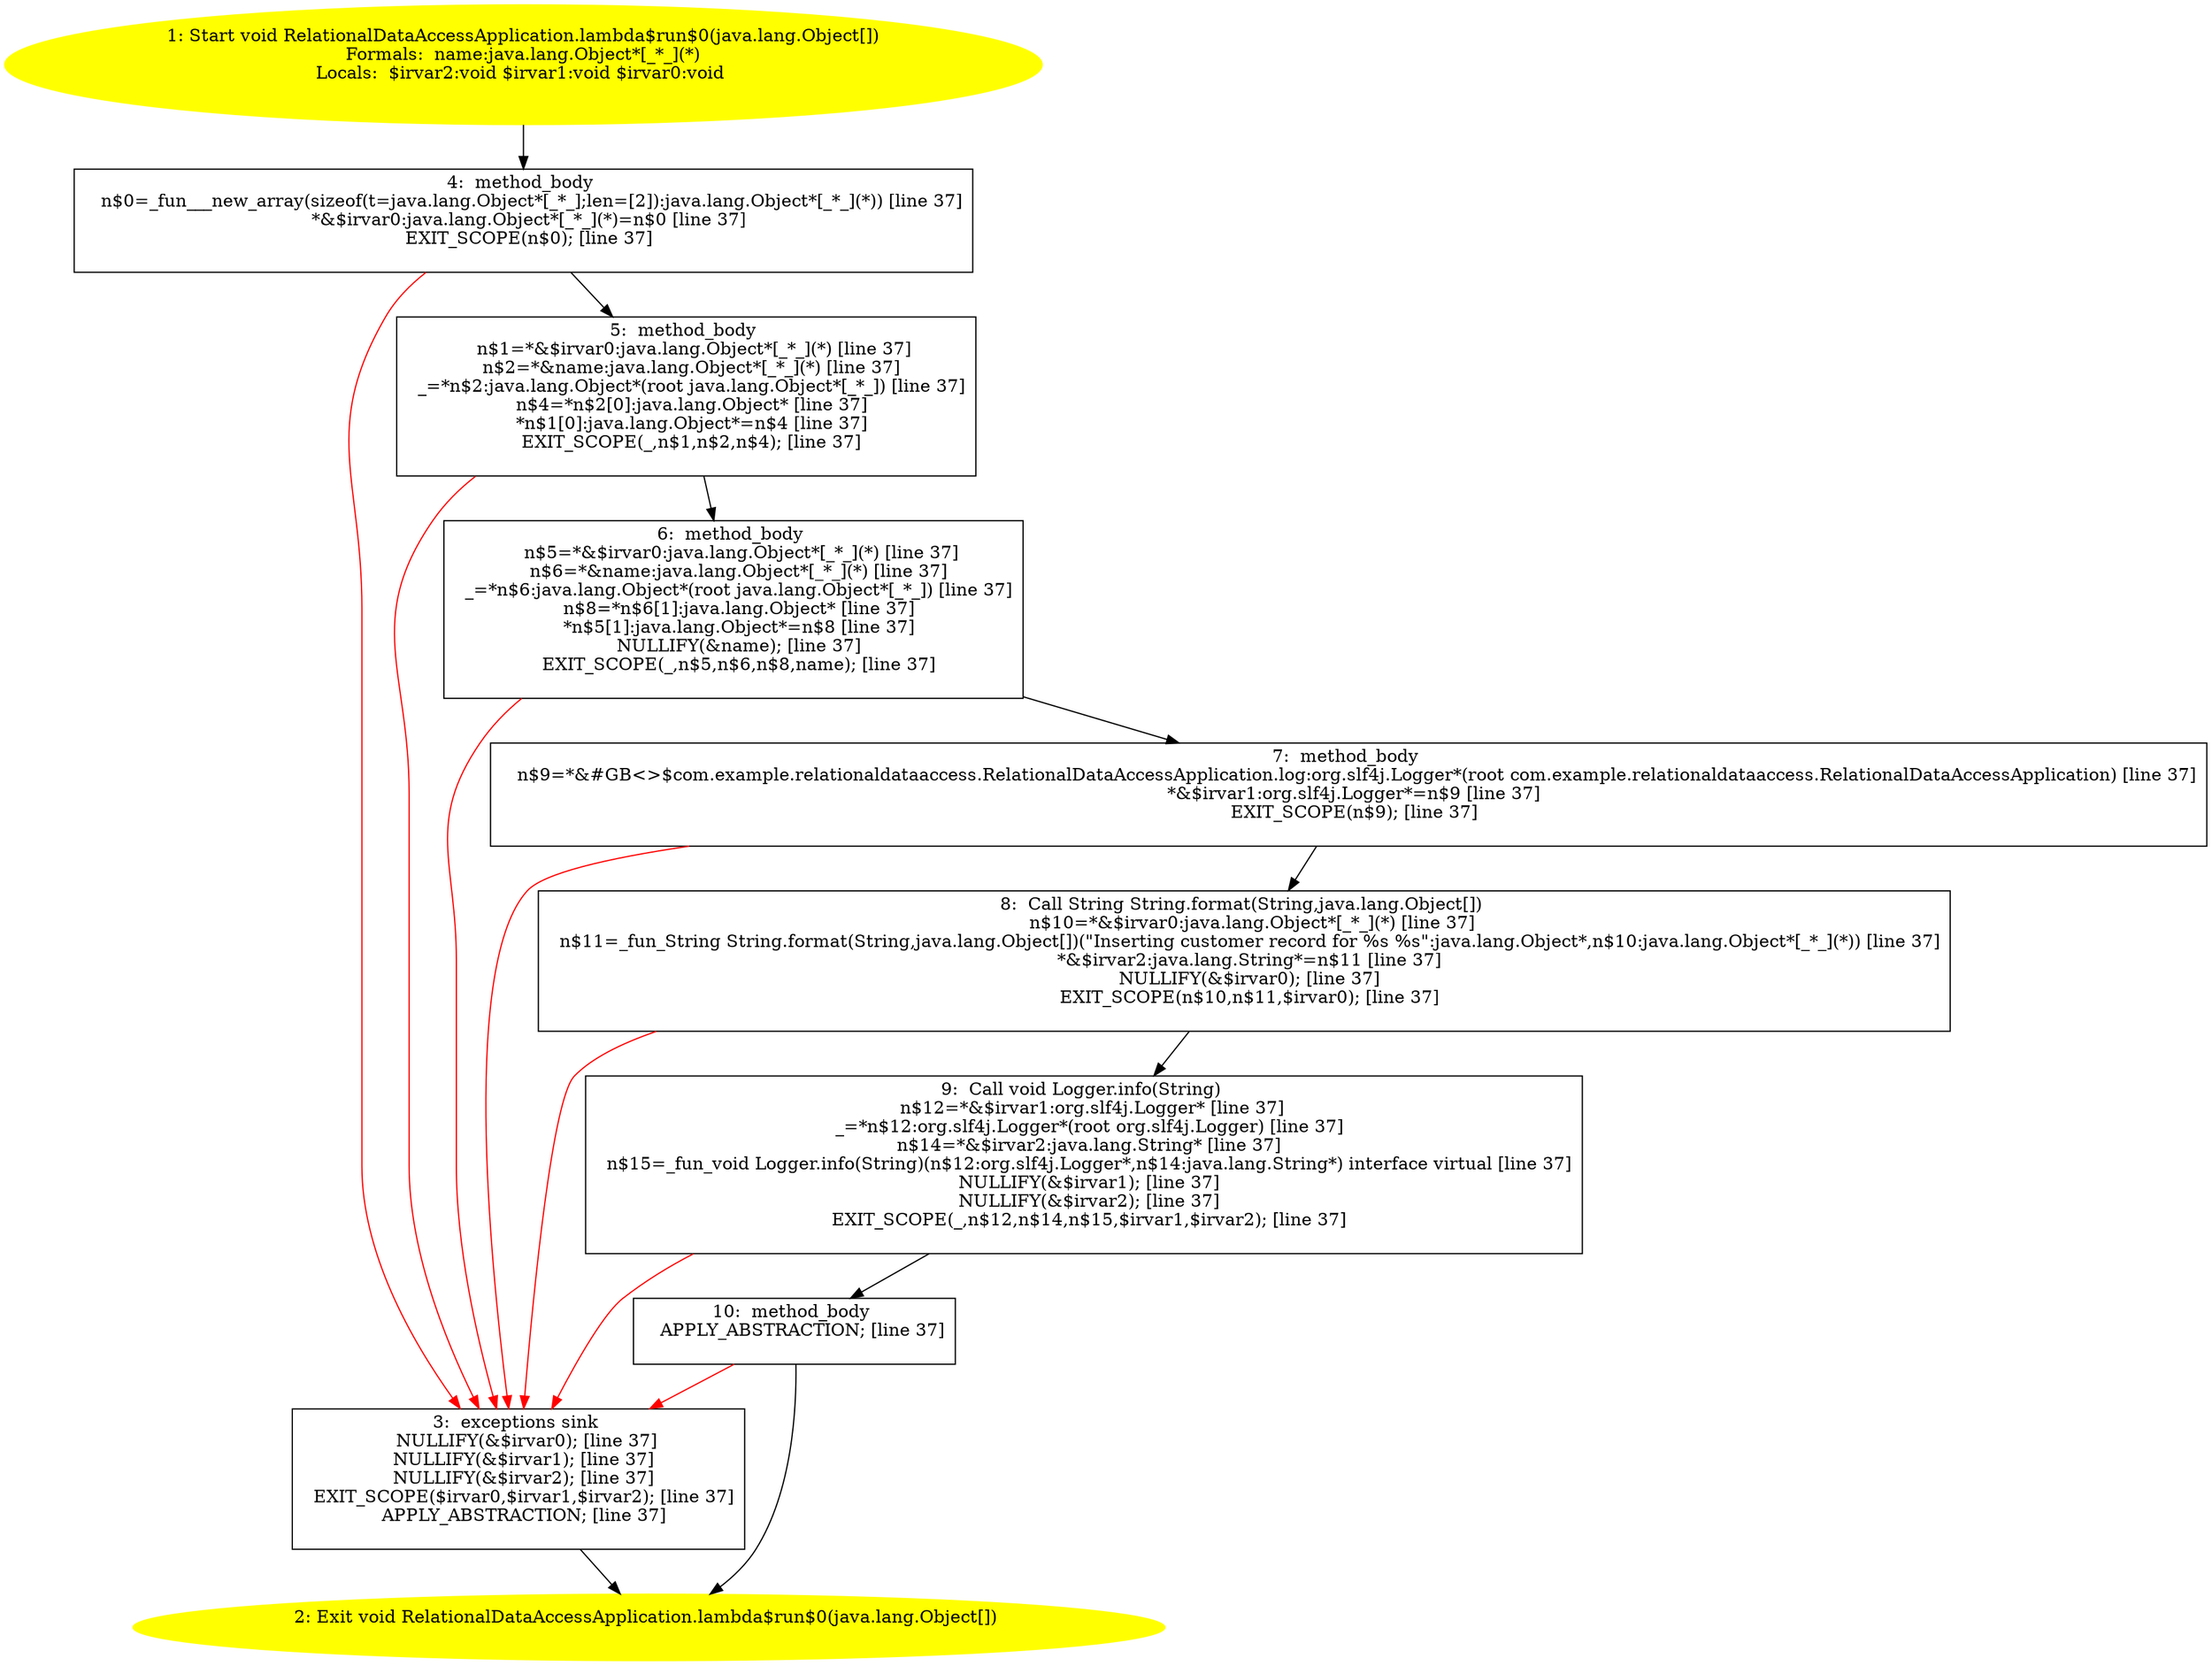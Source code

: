 /* @generated */
digraph cfg {
"com.example.relationaldataaccess.RelationalDataAccessApplication.lambda$run$0(java.lang.Object[]):vo.a43f044ef3504eb41e53c8669e8f4ff6_1" [label="1: Start void RelationalDataAccessApplication.lambda$run$0(java.lang.Object[])\nFormals:  name:java.lang.Object*[_*_](*)\nLocals:  $irvar2:void $irvar1:void $irvar0:void \n  " color=yellow style=filled]
	

	 "com.example.relationaldataaccess.RelationalDataAccessApplication.lambda$run$0(java.lang.Object[]):vo.a43f044ef3504eb41e53c8669e8f4ff6_1" -> "com.example.relationaldataaccess.RelationalDataAccessApplication.lambda$run$0(java.lang.Object[]):vo.a43f044ef3504eb41e53c8669e8f4ff6_4" ;
"com.example.relationaldataaccess.RelationalDataAccessApplication.lambda$run$0(java.lang.Object[]):vo.a43f044ef3504eb41e53c8669e8f4ff6_2" [label="2: Exit void RelationalDataAccessApplication.lambda$run$0(java.lang.Object[]) \n  " color=yellow style=filled]
	

"com.example.relationaldataaccess.RelationalDataAccessApplication.lambda$run$0(java.lang.Object[]):vo.a43f044ef3504eb41e53c8669e8f4ff6_3" [label="3:  exceptions sink \n   NULLIFY(&$irvar0); [line 37]\n  NULLIFY(&$irvar1); [line 37]\n  NULLIFY(&$irvar2); [line 37]\n  EXIT_SCOPE($irvar0,$irvar1,$irvar2); [line 37]\n  APPLY_ABSTRACTION; [line 37]\n " shape="box"]
	

	 "com.example.relationaldataaccess.RelationalDataAccessApplication.lambda$run$0(java.lang.Object[]):vo.a43f044ef3504eb41e53c8669e8f4ff6_3" -> "com.example.relationaldataaccess.RelationalDataAccessApplication.lambda$run$0(java.lang.Object[]):vo.a43f044ef3504eb41e53c8669e8f4ff6_2" ;
"com.example.relationaldataaccess.RelationalDataAccessApplication.lambda$run$0(java.lang.Object[]):vo.a43f044ef3504eb41e53c8669e8f4ff6_4" [label="4:  method_body \n   n$0=_fun___new_array(sizeof(t=java.lang.Object*[_*_];len=[2]):java.lang.Object*[_*_](*)) [line 37]\n  *&$irvar0:java.lang.Object*[_*_](*)=n$0 [line 37]\n  EXIT_SCOPE(n$0); [line 37]\n " shape="box"]
	

	 "com.example.relationaldataaccess.RelationalDataAccessApplication.lambda$run$0(java.lang.Object[]):vo.a43f044ef3504eb41e53c8669e8f4ff6_4" -> "com.example.relationaldataaccess.RelationalDataAccessApplication.lambda$run$0(java.lang.Object[]):vo.a43f044ef3504eb41e53c8669e8f4ff6_5" ;
	 "com.example.relationaldataaccess.RelationalDataAccessApplication.lambda$run$0(java.lang.Object[]):vo.a43f044ef3504eb41e53c8669e8f4ff6_4" -> "com.example.relationaldataaccess.RelationalDataAccessApplication.lambda$run$0(java.lang.Object[]):vo.a43f044ef3504eb41e53c8669e8f4ff6_3" [color="red" ];
"com.example.relationaldataaccess.RelationalDataAccessApplication.lambda$run$0(java.lang.Object[]):vo.a43f044ef3504eb41e53c8669e8f4ff6_5" [label="5:  method_body \n   n$1=*&$irvar0:java.lang.Object*[_*_](*) [line 37]\n  n$2=*&name:java.lang.Object*[_*_](*) [line 37]\n  _=*n$2:java.lang.Object*(root java.lang.Object*[_*_]) [line 37]\n  n$4=*n$2[0]:java.lang.Object* [line 37]\n  *n$1[0]:java.lang.Object*=n$4 [line 37]\n  EXIT_SCOPE(_,n$1,n$2,n$4); [line 37]\n " shape="box"]
	

	 "com.example.relationaldataaccess.RelationalDataAccessApplication.lambda$run$0(java.lang.Object[]):vo.a43f044ef3504eb41e53c8669e8f4ff6_5" -> "com.example.relationaldataaccess.RelationalDataAccessApplication.lambda$run$0(java.lang.Object[]):vo.a43f044ef3504eb41e53c8669e8f4ff6_6" ;
	 "com.example.relationaldataaccess.RelationalDataAccessApplication.lambda$run$0(java.lang.Object[]):vo.a43f044ef3504eb41e53c8669e8f4ff6_5" -> "com.example.relationaldataaccess.RelationalDataAccessApplication.lambda$run$0(java.lang.Object[]):vo.a43f044ef3504eb41e53c8669e8f4ff6_3" [color="red" ];
"com.example.relationaldataaccess.RelationalDataAccessApplication.lambda$run$0(java.lang.Object[]):vo.a43f044ef3504eb41e53c8669e8f4ff6_6" [label="6:  method_body \n   n$5=*&$irvar0:java.lang.Object*[_*_](*) [line 37]\n  n$6=*&name:java.lang.Object*[_*_](*) [line 37]\n  _=*n$6:java.lang.Object*(root java.lang.Object*[_*_]) [line 37]\n  n$8=*n$6[1]:java.lang.Object* [line 37]\n  *n$5[1]:java.lang.Object*=n$8 [line 37]\n  NULLIFY(&name); [line 37]\n  EXIT_SCOPE(_,n$5,n$6,n$8,name); [line 37]\n " shape="box"]
	

	 "com.example.relationaldataaccess.RelationalDataAccessApplication.lambda$run$0(java.lang.Object[]):vo.a43f044ef3504eb41e53c8669e8f4ff6_6" -> "com.example.relationaldataaccess.RelationalDataAccessApplication.lambda$run$0(java.lang.Object[]):vo.a43f044ef3504eb41e53c8669e8f4ff6_7" ;
	 "com.example.relationaldataaccess.RelationalDataAccessApplication.lambda$run$0(java.lang.Object[]):vo.a43f044ef3504eb41e53c8669e8f4ff6_6" -> "com.example.relationaldataaccess.RelationalDataAccessApplication.lambda$run$0(java.lang.Object[]):vo.a43f044ef3504eb41e53c8669e8f4ff6_3" [color="red" ];
"com.example.relationaldataaccess.RelationalDataAccessApplication.lambda$run$0(java.lang.Object[]):vo.a43f044ef3504eb41e53c8669e8f4ff6_7" [label="7:  method_body \n   n$9=*&#GB<>$com.example.relationaldataaccess.RelationalDataAccessApplication.log:org.slf4j.Logger*(root com.example.relationaldataaccess.RelationalDataAccessApplication) [line 37]\n  *&$irvar1:org.slf4j.Logger*=n$9 [line 37]\n  EXIT_SCOPE(n$9); [line 37]\n " shape="box"]
	

	 "com.example.relationaldataaccess.RelationalDataAccessApplication.lambda$run$0(java.lang.Object[]):vo.a43f044ef3504eb41e53c8669e8f4ff6_7" -> "com.example.relationaldataaccess.RelationalDataAccessApplication.lambda$run$0(java.lang.Object[]):vo.a43f044ef3504eb41e53c8669e8f4ff6_8" ;
	 "com.example.relationaldataaccess.RelationalDataAccessApplication.lambda$run$0(java.lang.Object[]):vo.a43f044ef3504eb41e53c8669e8f4ff6_7" -> "com.example.relationaldataaccess.RelationalDataAccessApplication.lambda$run$0(java.lang.Object[]):vo.a43f044ef3504eb41e53c8669e8f4ff6_3" [color="red" ];
"com.example.relationaldataaccess.RelationalDataAccessApplication.lambda$run$0(java.lang.Object[]):vo.a43f044ef3504eb41e53c8669e8f4ff6_8" [label="8:  Call String String.format(String,java.lang.Object[]) \n   n$10=*&$irvar0:java.lang.Object*[_*_](*) [line 37]\n  n$11=_fun_String String.format(String,java.lang.Object[])(\"Inserting customer record for %s %s\":java.lang.Object*,n$10:java.lang.Object*[_*_](*)) [line 37]\n  *&$irvar2:java.lang.String*=n$11 [line 37]\n  NULLIFY(&$irvar0); [line 37]\n  EXIT_SCOPE(n$10,n$11,$irvar0); [line 37]\n " shape="box"]
	

	 "com.example.relationaldataaccess.RelationalDataAccessApplication.lambda$run$0(java.lang.Object[]):vo.a43f044ef3504eb41e53c8669e8f4ff6_8" -> "com.example.relationaldataaccess.RelationalDataAccessApplication.lambda$run$0(java.lang.Object[]):vo.a43f044ef3504eb41e53c8669e8f4ff6_9" ;
	 "com.example.relationaldataaccess.RelationalDataAccessApplication.lambda$run$0(java.lang.Object[]):vo.a43f044ef3504eb41e53c8669e8f4ff6_8" -> "com.example.relationaldataaccess.RelationalDataAccessApplication.lambda$run$0(java.lang.Object[]):vo.a43f044ef3504eb41e53c8669e8f4ff6_3" [color="red" ];
"com.example.relationaldataaccess.RelationalDataAccessApplication.lambda$run$0(java.lang.Object[]):vo.a43f044ef3504eb41e53c8669e8f4ff6_9" [label="9:  Call void Logger.info(String) \n   n$12=*&$irvar1:org.slf4j.Logger* [line 37]\n  _=*n$12:org.slf4j.Logger*(root org.slf4j.Logger) [line 37]\n  n$14=*&$irvar2:java.lang.String* [line 37]\n  n$15=_fun_void Logger.info(String)(n$12:org.slf4j.Logger*,n$14:java.lang.String*) interface virtual [line 37]\n  NULLIFY(&$irvar1); [line 37]\n  NULLIFY(&$irvar2); [line 37]\n  EXIT_SCOPE(_,n$12,n$14,n$15,$irvar1,$irvar2); [line 37]\n " shape="box"]
	

	 "com.example.relationaldataaccess.RelationalDataAccessApplication.lambda$run$0(java.lang.Object[]):vo.a43f044ef3504eb41e53c8669e8f4ff6_9" -> "com.example.relationaldataaccess.RelationalDataAccessApplication.lambda$run$0(java.lang.Object[]):vo.a43f044ef3504eb41e53c8669e8f4ff6_10" ;
	 "com.example.relationaldataaccess.RelationalDataAccessApplication.lambda$run$0(java.lang.Object[]):vo.a43f044ef3504eb41e53c8669e8f4ff6_9" -> "com.example.relationaldataaccess.RelationalDataAccessApplication.lambda$run$0(java.lang.Object[]):vo.a43f044ef3504eb41e53c8669e8f4ff6_3" [color="red" ];
"com.example.relationaldataaccess.RelationalDataAccessApplication.lambda$run$0(java.lang.Object[]):vo.a43f044ef3504eb41e53c8669e8f4ff6_10" [label="10:  method_body \n   APPLY_ABSTRACTION; [line 37]\n " shape="box"]
	

	 "com.example.relationaldataaccess.RelationalDataAccessApplication.lambda$run$0(java.lang.Object[]):vo.a43f044ef3504eb41e53c8669e8f4ff6_10" -> "com.example.relationaldataaccess.RelationalDataAccessApplication.lambda$run$0(java.lang.Object[]):vo.a43f044ef3504eb41e53c8669e8f4ff6_2" ;
	 "com.example.relationaldataaccess.RelationalDataAccessApplication.lambda$run$0(java.lang.Object[]):vo.a43f044ef3504eb41e53c8669e8f4ff6_10" -> "com.example.relationaldataaccess.RelationalDataAccessApplication.lambda$run$0(java.lang.Object[]):vo.a43f044ef3504eb41e53c8669e8f4ff6_3" [color="red" ];
}

